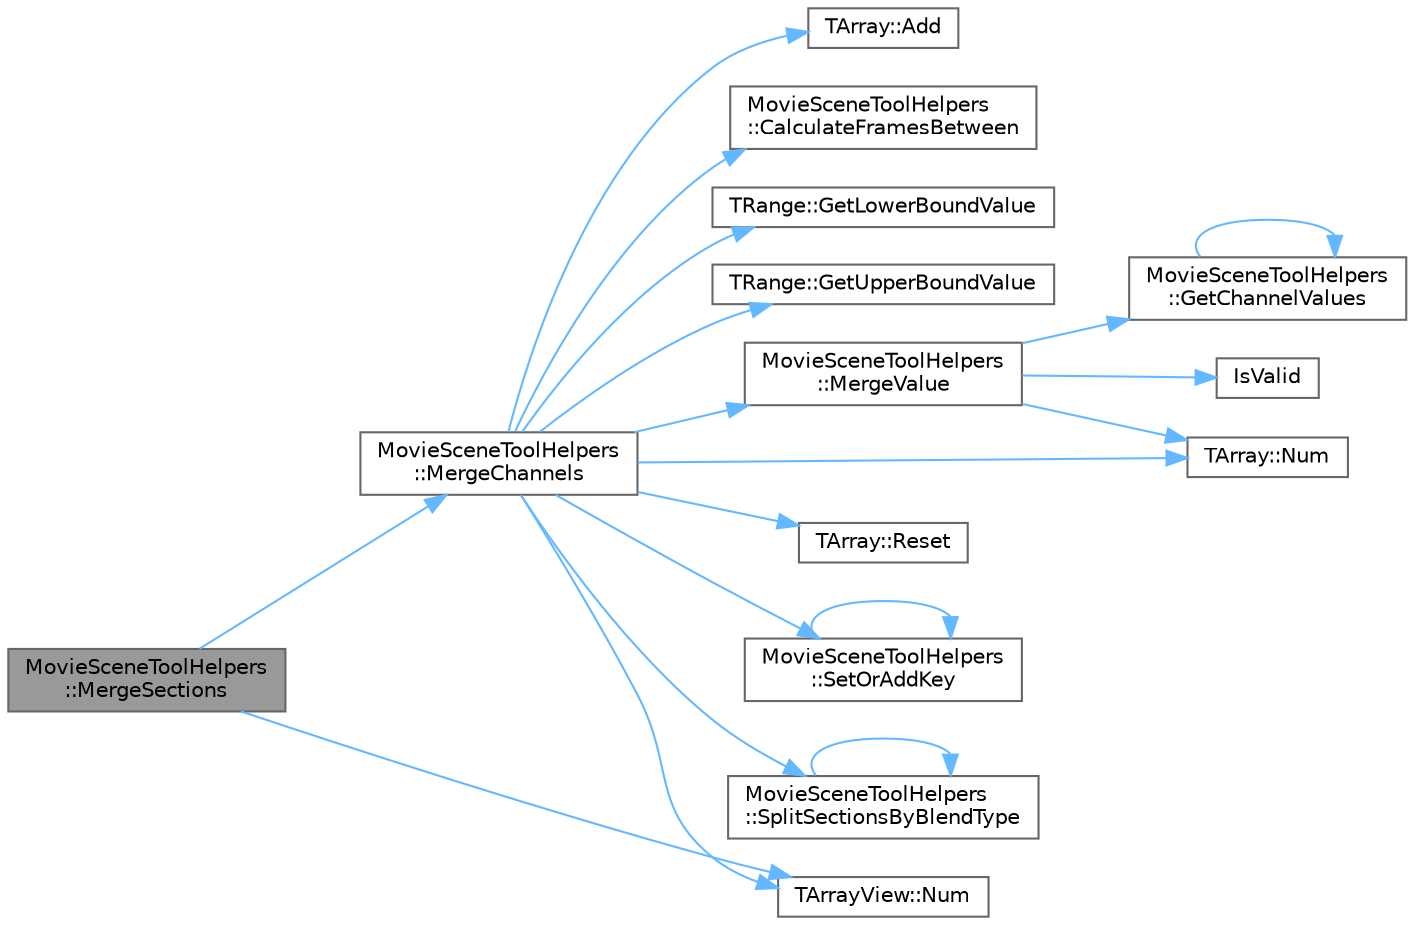 digraph "MovieSceneToolHelpers::MergeSections"
{
 // INTERACTIVE_SVG=YES
 // LATEX_PDF_SIZE
  bgcolor="transparent";
  edge [fontname=Helvetica,fontsize=10,labelfontname=Helvetica,labelfontsize=10];
  node [fontname=Helvetica,fontsize=10,shape=box,height=0.2,width=0.4];
  rankdir="LR";
  Node1 [id="Node000001",label="MovieSceneToolHelpers\l::MergeSections",height=0.2,width=0.4,color="gray40", fillcolor="grey60", style="filled", fontcolor="black",tooltip=" "];
  Node1 -> Node2 [id="edge1_Node000001_Node000002",color="steelblue1",style="solid",tooltip=" "];
  Node2 [id="Node000002",label="MovieSceneToolHelpers\l::MergeChannels",height=0.2,width=0.4,color="grey40", fillcolor="white", style="filled",URL="$d9/d4a/classMovieSceneToolHelpers.html#abb9a9db481ed946b92f866ce8117334b",tooltip=" "];
  Node2 -> Node3 [id="edge2_Node000002_Node000003",color="steelblue1",style="solid",tooltip=" "];
  Node3 [id="Node000003",label="TArray::Add",height=0.2,width=0.4,color="grey40", fillcolor="white", style="filled",URL="$d4/d52/classTArray.html#a94f6bf2bef04382fc79010abad57d823",tooltip="Adds a new item to the end of the array, possibly reallocating the whole array to fit."];
  Node2 -> Node4 [id="edge3_Node000002_Node000004",color="steelblue1",style="solid",tooltip=" "];
  Node4 [id="Node000004",label="MovieSceneToolHelpers\l::CalculateFramesBetween",height=0.2,width=0.4,color="grey40", fillcolor="white", style="filled",URL="$d9/d4a/classMovieSceneToolHelpers.html#a37fbc39aed4b03b2a71fe02e4cf29f89",tooltip="Returns the frame numbers between start and end."];
  Node2 -> Node5 [id="edge4_Node000002_Node000005",color="steelblue1",style="solid",tooltip=" "];
  Node5 [id="Node000005",label="TRange::GetLowerBoundValue",height=0.2,width=0.4,color="grey40", fillcolor="white", style="filled",URL="$d0/d01/classTRange.html#ab928fe2b60e5e398ce09e5b090c61cd4",tooltip="Get the value of the lower bound."];
  Node2 -> Node6 [id="edge5_Node000002_Node000006",color="steelblue1",style="solid",tooltip=" "];
  Node6 [id="Node000006",label="TRange::GetUpperBoundValue",height=0.2,width=0.4,color="grey40", fillcolor="white", style="filled",URL="$d0/d01/classTRange.html#ac4b5132498904f7a7b68cff015f76f49",tooltip="Get the value of the upper bound."];
  Node2 -> Node7 [id="edge6_Node000002_Node000007",color="steelblue1",style="solid",tooltip=" "];
  Node7 [id="Node000007",label="MovieSceneToolHelpers\l::MergeValue",height=0.2,width=0.4,color="grey40", fillcolor="white", style="filled",URL="$d9/d4a/classMovieSceneToolHelpers.html#aef11d026fe315a3b050c5587daea46c9",tooltip=" "];
  Node7 -> Node8 [id="edge7_Node000007_Node000008",color="steelblue1",style="solid",tooltip=" "];
  Node8 [id="Node000008",label="MovieSceneToolHelpers\l::GetChannelValues",height=0.2,width=0.4,color="grey40", fillcolor="white", style="filled",URL="$d9/d4a/classMovieSceneToolHelpers.html#aff9a306b6da30398a6940e12742da6df",tooltip=" "];
  Node8 -> Node8 [id="edge8_Node000008_Node000008",color="steelblue1",style="solid",tooltip=" "];
  Node7 -> Node9 [id="edge9_Node000007_Node000009",color="steelblue1",style="solid",tooltip=" "];
  Node9 [id="Node000009",label="IsValid",height=0.2,width=0.4,color="grey40", fillcolor="white", style="filled",URL="$d2/d4c/LiveLinkTypes_8h.html#ac532c4b500b1a85ea22217f2c65a70ed",tooltip=" "];
  Node7 -> Node10 [id="edge10_Node000007_Node000010",color="steelblue1",style="solid",tooltip=" "];
  Node10 [id="Node000010",label="TArray::Num",height=0.2,width=0.4,color="grey40", fillcolor="white", style="filled",URL="$d4/d52/classTArray.html#adcbf9ca48677a9c0c3830cd862dd40d8",tooltip="Returns number of elements in array."];
  Node2 -> Node10 [id="edge11_Node000002_Node000010",color="steelblue1",style="solid",tooltip=" "];
  Node2 -> Node11 [id="edge12_Node000002_Node000011",color="steelblue1",style="solid",tooltip=" "];
  Node11 [id="Node000011",label="TArrayView::Num",height=0.2,width=0.4,color="grey40", fillcolor="white", style="filled",URL="$db/d13/classTArrayView.html#ae5b1658ae1312e54b0d669664cbf88ed",tooltip="Returns number of elements in array."];
  Node2 -> Node12 [id="edge13_Node000002_Node000012",color="steelblue1",style="solid",tooltip=" "];
  Node12 [id="Node000012",label="TArray::Reset",height=0.2,width=0.4,color="grey40", fillcolor="white", style="filled",URL="$d4/d52/classTArray.html#a246ab624b720b01fd83764700aab8cf9",tooltip="Same as empty, but doesn't change memory allocations, unless the new size is larger than the current ..."];
  Node2 -> Node13 [id="edge14_Node000002_Node000013",color="steelblue1",style="solid",tooltip=" "];
  Node13 [id="Node000013",label="MovieSceneToolHelpers\l::SetOrAddKey",height=0.2,width=0.4,color="grey40", fillcolor="white", style="filled",URL="$d9/d4a/classMovieSceneToolHelpers.html#acaa6d334338cdf922e73f0d0f6ff0349",tooltip=" "];
  Node13 -> Node13 [id="edge15_Node000013_Node000013",color="steelblue1",style="solid",tooltip=" "];
  Node2 -> Node14 [id="edge16_Node000002_Node000014",color="steelblue1",style="solid",tooltip=" "];
  Node14 [id="Node000014",label="MovieSceneToolHelpers\l::SplitSectionsByBlendType",height=0.2,width=0.4,color="grey40", fillcolor="white", style="filled",URL="$d9/d4a/classMovieSceneToolHelpers.html#ad018ceecc073d5a0b0432eb1076b29c7",tooltip=" "];
  Node14 -> Node14 [id="edge17_Node000014_Node000014",color="steelblue1",style="solid",tooltip=" "];
  Node1 -> Node11 [id="edge18_Node000001_Node000011",color="steelblue1",style="solid",tooltip=" "];
}
